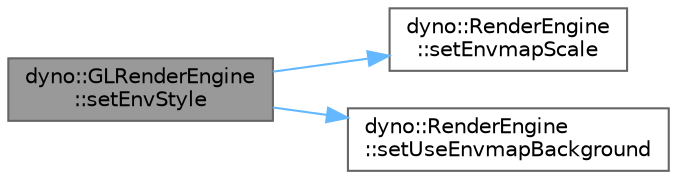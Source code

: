digraph "dyno::GLRenderEngine::setEnvStyle"
{
 // LATEX_PDF_SIZE
  bgcolor="transparent";
  edge [fontname=Helvetica,fontsize=10,labelfontname=Helvetica,labelfontsize=10];
  node [fontname=Helvetica,fontsize=10,shape=box,height=0.2,width=0.4];
  rankdir="LR";
  Node1 [id="Node000001",label="dyno::GLRenderEngine\l::setEnvStyle",height=0.2,width=0.4,color="gray40", fillcolor="grey60", style="filled", fontcolor="black",tooltip=" "];
  Node1 -> Node2 [id="edge1_Node000001_Node000002",color="steelblue1",style="solid",tooltip=" "];
  Node2 [id="Node000002",label="dyno::RenderEngine\l::setEnvmapScale",height=0.2,width=0.4,color="grey40", fillcolor="white", style="filled",URL="$classdyno_1_1_render_engine.html#a617d4741c69fa50c19ebf0b7c547f59c",tooltip=" "];
  Node1 -> Node3 [id="edge2_Node000001_Node000003",color="steelblue1",style="solid",tooltip=" "];
  Node3 [id="Node000003",label="dyno::RenderEngine\l::setUseEnvmapBackground",height=0.2,width=0.4,color="grey40", fillcolor="white", style="filled",URL="$classdyno_1_1_render_engine.html#a4627089abd9e5fd0cc5fcf15732f5d3d",tooltip=" "];
}
